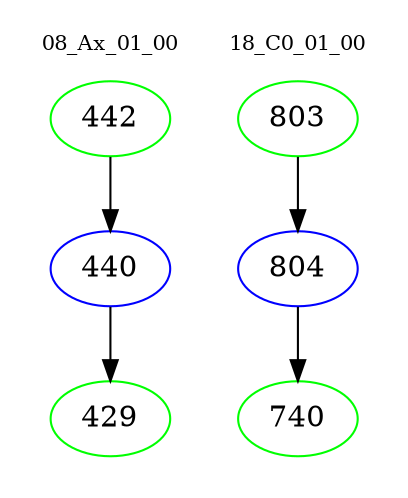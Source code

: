 digraph{
subgraph cluster_0 {
color = white
label = "08_Ax_01_00";
fontsize=10;
T0_442 [label="442", color="green"]
T0_442 -> T0_440 [color="black"]
T0_440 [label="440", color="blue"]
T0_440 -> T0_429 [color="black"]
T0_429 [label="429", color="green"]
}
subgraph cluster_1 {
color = white
label = "18_C0_01_00";
fontsize=10;
T1_803 [label="803", color="green"]
T1_803 -> T1_804 [color="black"]
T1_804 [label="804", color="blue"]
T1_804 -> T1_740 [color="black"]
T1_740 [label="740", color="green"]
}
}
